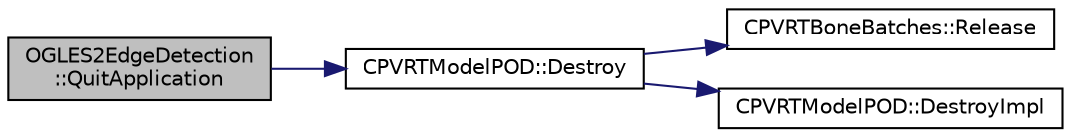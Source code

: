 digraph "OGLES2EdgeDetection::QuitApplication"
{
  edge [fontname="Helvetica",fontsize="10",labelfontname="Helvetica",labelfontsize="10"];
  node [fontname="Helvetica",fontsize="10",shape=record];
  rankdir="LR";
  Node1 [label="OGLES2EdgeDetection\l::QuitApplication",height=0.2,width=0.4,color="black", fillcolor="grey75", style="filled", fontcolor="black"];
  Node1 -> Node2 [color="midnightblue",fontsize="10",style="solid",fontname="Helvetica"];
  Node2 [label="CPVRTModelPOD::Destroy",height=0.2,width=0.4,color="black", fillcolor="white", style="filled",URL="$class_c_p_v_r_t_model_p_o_d.html#a8a15860a44e4ad22d3c486e17e89226c",tooltip="Frees the memory allocated to store the scene in pScene. "];
  Node2 -> Node3 [color="midnightblue",fontsize="10",style="solid",fontname="Helvetica"];
  Node3 [label="CPVRTBoneBatches::Release",height=0.2,width=0.4,color="black", fillcolor="white", style="filled",URL="$class_c_p_v_r_t_bone_batches.html#a3282990401eae2cf95c8170c7626230d",tooltip="Destroy the bone batch structure. "];
  Node2 -> Node4 [color="midnightblue",fontsize="10",style="solid",fontname="Helvetica"];
  Node4 [label="CPVRTModelPOD::DestroyImpl",height=0.2,width=0.4,color="black", fillcolor="white", style="filled",URL="$class_c_p_v_r_t_model_p_o_d.html#a8360f69bbc97d1d74fc327cc1e84c47e",tooltip="Used to free memory allocated by the implementation. "];
}
